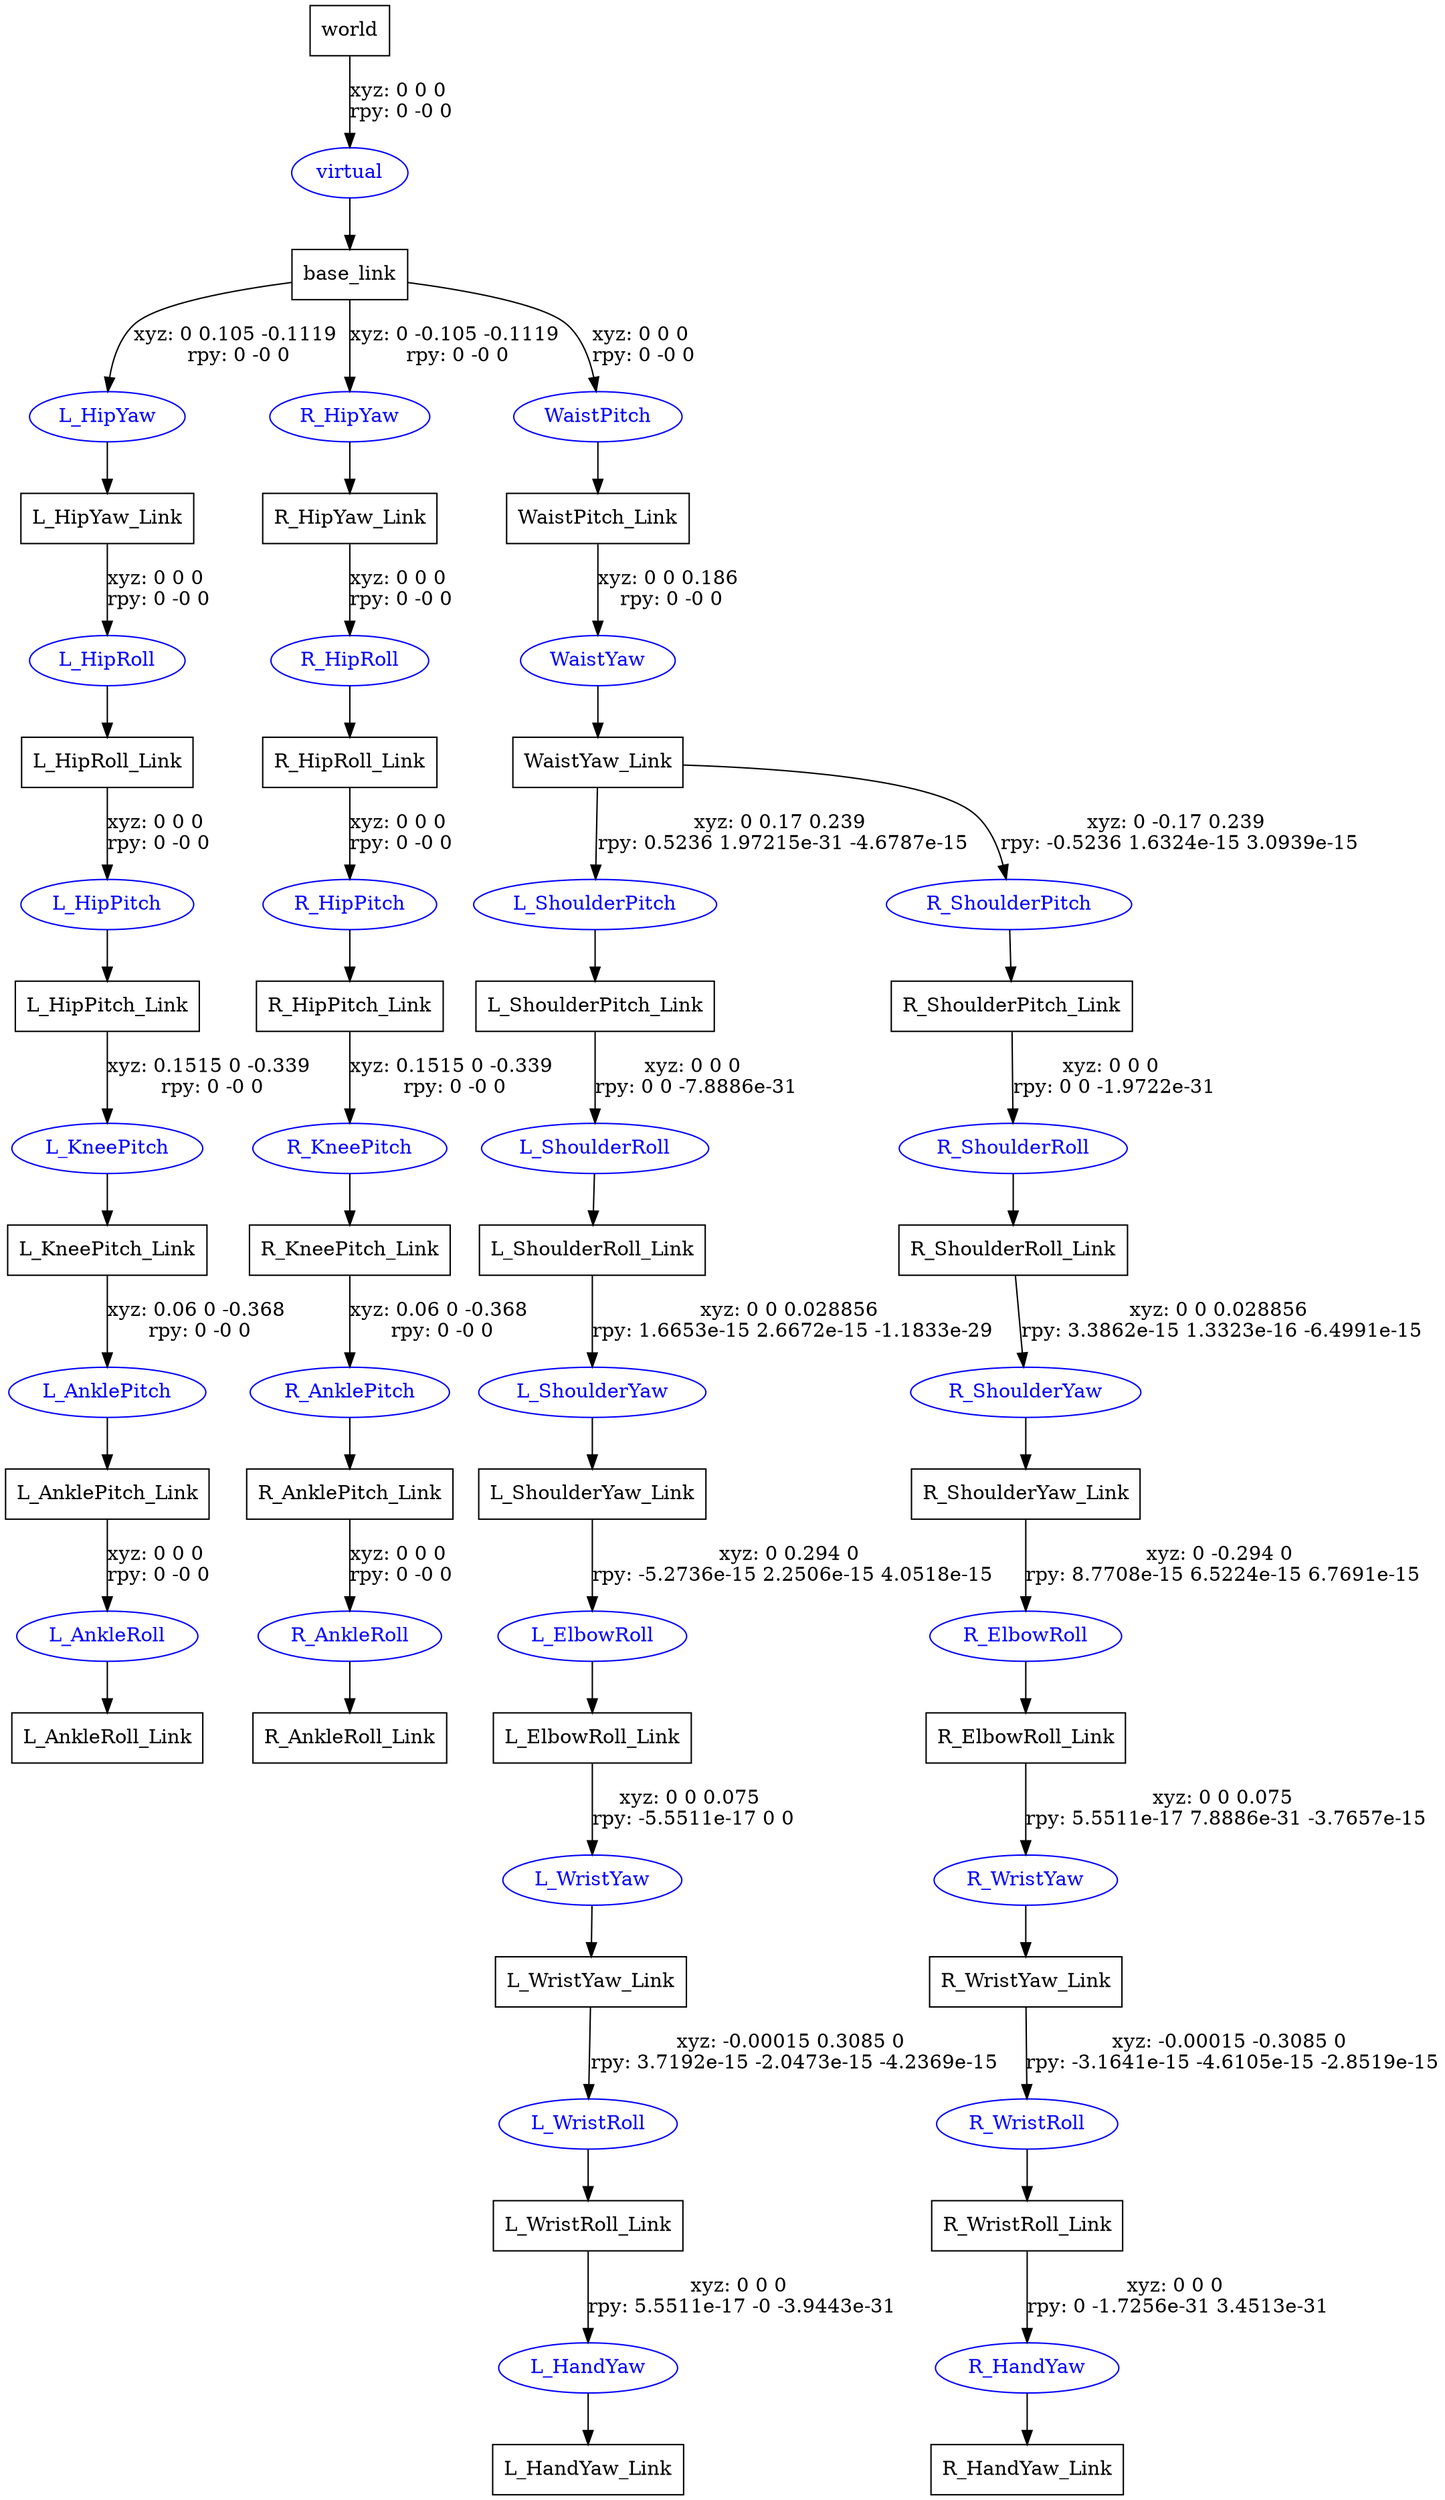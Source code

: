 digraph G {
node [shape=box];
"world" [label="world"];
"base_link" [label="base_link"];
"L_HipYaw_Link" [label="L_HipYaw_Link"];
"L_HipRoll_Link" [label="L_HipRoll_Link"];
"L_HipPitch_Link" [label="L_HipPitch_Link"];
"L_KneePitch_Link" [label="L_KneePitch_Link"];
"L_AnklePitch_Link" [label="L_AnklePitch_Link"];
"L_AnkleRoll_Link" [label="L_AnkleRoll_Link"];
"R_HipYaw_Link" [label="R_HipYaw_Link"];
"R_HipRoll_Link" [label="R_HipRoll_Link"];
"R_HipPitch_Link" [label="R_HipPitch_Link"];
"R_KneePitch_Link" [label="R_KneePitch_Link"];
"R_AnklePitch_Link" [label="R_AnklePitch_Link"];
"R_AnkleRoll_Link" [label="R_AnkleRoll_Link"];
"WaistPitch_Link" [label="WaistPitch_Link"];
"WaistYaw_Link" [label="WaistYaw_Link"];
"L_ShoulderPitch_Link" [label="L_ShoulderPitch_Link"];
"L_ShoulderRoll_Link" [label="L_ShoulderRoll_Link"];
"L_ShoulderYaw_Link" [label="L_ShoulderYaw_Link"];
"L_ElbowRoll_Link" [label="L_ElbowRoll_Link"];
"L_WristYaw_Link" [label="L_WristYaw_Link"];
"L_WristRoll_Link" [label="L_WristRoll_Link"];
"L_HandYaw_Link" [label="L_HandYaw_Link"];
"R_ShoulderPitch_Link" [label="R_ShoulderPitch_Link"];
"R_ShoulderRoll_Link" [label="R_ShoulderRoll_Link"];
"R_ShoulderYaw_Link" [label="R_ShoulderYaw_Link"];
"R_ElbowRoll_Link" [label="R_ElbowRoll_Link"];
"R_WristYaw_Link" [label="R_WristYaw_Link"];
"R_WristRoll_Link" [label="R_WristRoll_Link"];
"R_HandYaw_Link" [label="R_HandYaw_Link"];
node [shape=ellipse, color=blue, fontcolor=blue];
"world" -> "virtual" [label="xyz: 0 0 0 \nrpy: 0 -0 0"]
"virtual" -> "base_link"
"base_link" -> "L_HipYaw" [label="xyz: 0 0.105 -0.1119 \nrpy: 0 -0 0"]
"L_HipYaw" -> "L_HipYaw_Link"
"L_HipYaw_Link" -> "L_HipRoll" [label="xyz: 0 0 0 \nrpy: 0 -0 0"]
"L_HipRoll" -> "L_HipRoll_Link"
"L_HipRoll_Link" -> "L_HipPitch" [label="xyz: 0 0 0 \nrpy: 0 -0 0"]
"L_HipPitch" -> "L_HipPitch_Link"
"L_HipPitch_Link" -> "L_KneePitch" [label="xyz: 0.1515 0 -0.339 \nrpy: 0 -0 0"]
"L_KneePitch" -> "L_KneePitch_Link"
"L_KneePitch_Link" -> "L_AnklePitch" [label="xyz: 0.06 0 -0.368 \nrpy: 0 -0 0"]
"L_AnklePitch" -> "L_AnklePitch_Link"
"L_AnklePitch_Link" -> "L_AnkleRoll" [label="xyz: 0 0 0 \nrpy: 0 -0 0"]
"L_AnkleRoll" -> "L_AnkleRoll_Link"
"base_link" -> "R_HipYaw" [label="xyz: 0 -0.105 -0.1119 \nrpy: 0 -0 0"]
"R_HipYaw" -> "R_HipYaw_Link"
"R_HipYaw_Link" -> "R_HipRoll" [label="xyz: 0 0 0 \nrpy: 0 -0 0"]
"R_HipRoll" -> "R_HipRoll_Link"
"R_HipRoll_Link" -> "R_HipPitch" [label="xyz: 0 0 0 \nrpy: 0 -0 0"]
"R_HipPitch" -> "R_HipPitch_Link"
"R_HipPitch_Link" -> "R_KneePitch" [label="xyz: 0.1515 0 -0.339 \nrpy: 0 -0 0"]
"R_KneePitch" -> "R_KneePitch_Link"
"R_KneePitch_Link" -> "R_AnklePitch" [label="xyz: 0.06 0 -0.368 \nrpy: 0 -0 0"]
"R_AnklePitch" -> "R_AnklePitch_Link"
"R_AnklePitch_Link" -> "R_AnkleRoll" [label="xyz: 0 0 0 \nrpy: 0 -0 0"]
"R_AnkleRoll" -> "R_AnkleRoll_Link"
"base_link" -> "WaistPitch" [label="xyz: 0 0 0 \nrpy: 0 -0 0"]
"WaistPitch" -> "WaistPitch_Link"
"WaistPitch_Link" -> "WaistYaw" [label="xyz: 0 0 0.186 \nrpy: 0 -0 0"]
"WaistYaw" -> "WaistYaw_Link"
"WaistYaw_Link" -> "L_ShoulderPitch" [label="xyz: 0 0.17 0.239 \nrpy: 0.5236 1.97215e-31 -4.6787e-15"]
"L_ShoulderPitch" -> "L_ShoulderPitch_Link"
"L_ShoulderPitch_Link" -> "L_ShoulderRoll" [label="xyz: 0 0 0 \nrpy: 0 0 -7.8886e-31"]
"L_ShoulderRoll" -> "L_ShoulderRoll_Link"
"L_ShoulderRoll_Link" -> "L_ShoulderYaw" [label="xyz: 0 0 0.028856 \nrpy: 1.6653e-15 2.6672e-15 -1.1833e-29"]
"L_ShoulderYaw" -> "L_ShoulderYaw_Link"
"L_ShoulderYaw_Link" -> "L_ElbowRoll" [label="xyz: 0 0.294 0 \nrpy: -5.2736e-15 2.2506e-15 4.0518e-15"]
"L_ElbowRoll" -> "L_ElbowRoll_Link"
"L_ElbowRoll_Link" -> "L_WristYaw" [label="xyz: 0 0 0.075 \nrpy: -5.5511e-17 0 0"]
"L_WristYaw" -> "L_WristYaw_Link"
"L_WristYaw_Link" -> "L_WristRoll" [label="xyz: -0.00015 0.3085 0 \nrpy: 3.7192e-15 -2.0473e-15 -4.2369e-15"]
"L_WristRoll" -> "L_WristRoll_Link"
"L_WristRoll_Link" -> "L_HandYaw" [label="xyz: 0 0 0 \nrpy: 5.5511e-17 -0 -3.9443e-31"]
"L_HandYaw" -> "L_HandYaw_Link"
"WaistYaw_Link" -> "R_ShoulderPitch" [label="xyz: 0 -0.17 0.239 \nrpy: -0.5236 1.6324e-15 3.0939e-15"]
"R_ShoulderPitch" -> "R_ShoulderPitch_Link"
"R_ShoulderPitch_Link" -> "R_ShoulderRoll" [label="xyz: 0 0 0 \nrpy: 0 0 -1.9722e-31"]
"R_ShoulderRoll" -> "R_ShoulderRoll_Link"
"R_ShoulderRoll_Link" -> "R_ShoulderYaw" [label="xyz: 0 0 0.028856 \nrpy: 3.3862e-15 1.3323e-16 -6.4991e-15"]
"R_ShoulderYaw" -> "R_ShoulderYaw_Link"
"R_ShoulderYaw_Link" -> "R_ElbowRoll" [label="xyz: 0 -0.294 0 \nrpy: 8.7708e-15 6.5224e-15 6.7691e-15"]
"R_ElbowRoll" -> "R_ElbowRoll_Link"
"R_ElbowRoll_Link" -> "R_WristYaw" [label="xyz: 0 0 0.075 \nrpy: 5.5511e-17 7.8886e-31 -3.7657e-15"]
"R_WristYaw" -> "R_WristYaw_Link"
"R_WristYaw_Link" -> "R_WristRoll" [label="xyz: -0.00015 -0.3085 0 \nrpy: -3.1641e-15 -4.6105e-15 -2.8519e-15"]
"R_WristRoll" -> "R_WristRoll_Link"
"R_WristRoll_Link" -> "R_HandYaw" [label="xyz: 0 0 0 \nrpy: 0 -1.7256e-31 3.4513e-31"]
"R_HandYaw" -> "R_HandYaw_Link"
}
